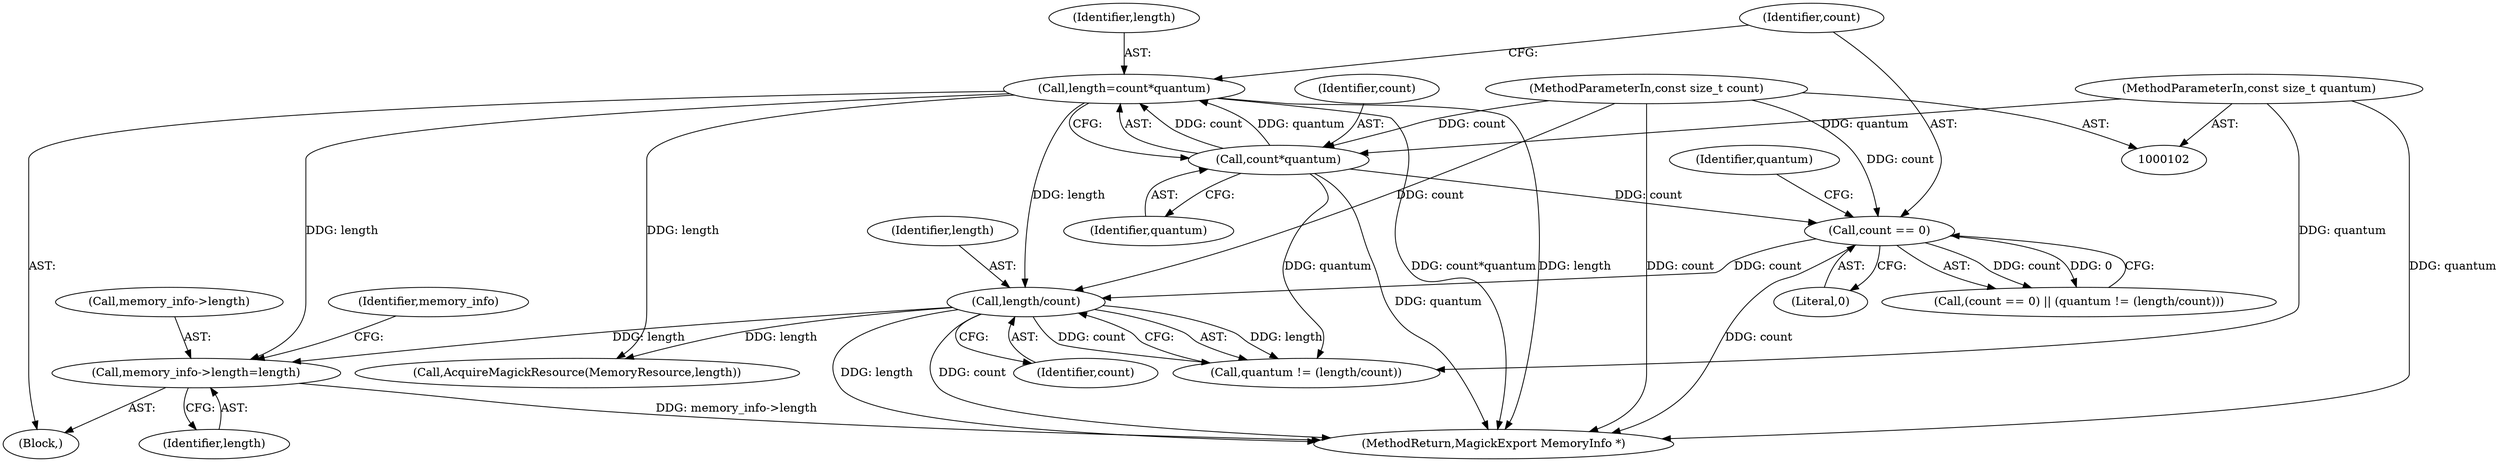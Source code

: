 digraph "0_ImageMagick_0f6fc2d5bf8f500820c3dbcf0d23ee14f2d9f734@pointer" {
"1000158" [label="(Call,memory_info->length=length)"];
"1000120" [label="(Call,length/count)"];
"1000108" [label="(Call,length=count*quantum)"];
"1000110" [label="(Call,count*quantum)"];
"1000103" [label="(MethodParameterIn,const size_t count)"];
"1000104" [label="(MethodParameterIn,const size_t quantum)"];
"1000115" [label="(Call,count == 0)"];
"1000118" [label="(Call,quantum != (length/count))"];
"1000170" [label="(Call,AcquireMagickResource(MemoryResource,length))"];
"1000111" [label="(Identifier,count)"];
"1000158" [label="(Call,memory_info->length=length)"];
"1000119" [label="(Identifier,quantum)"];
"1000165" [label="(Identifier,memory_info)"];
"1000114" [label="(Call,(count == 0) || (quantum != (length/count)))"];
"1000159" [label="(Call,memory_info->length)"];
"1000162" [label="(Identifier,length)"];
"1000105" [label="(Block,)"];
"1000120" [label="(Call,length/count)"];
"1000103" [label="(MethodParameterIn,const size_t count)"];
"1000122" [label="(Identifier,count)"];
"1000115" [label="(Call,count == 0)"];
"1000104" [label="(MethodParameterIn,const size_t quantum)"];
"1000117" [label="(Literal,0)"];
"1000110" [label="(Call,count*quantum)"];
"1000116" [label="(Identifier,count)"];
"1000109" [label="(Identifier,length)"];
"1000112" [label="(Identifier,quantum)"];
"1000338" [label="(MethodReturn,MagickExport MemoryInfo *)"];
"1000121" [label="(Identifier,length)"];
"1000108" [label="(Call,length=count*quantum)"];
"1000158" -> "1000105"  [label="AST: "];
"1000158" -> "1000162"  [label="CFG: "];
"1000159" -> "1000158"  [label="AST: "];
"1000162" -> "1000158"  [label="AST: "];
"1000165" -> "1000158"  [label="CFG: "];
"1000158" -> "1000338"  [label="DDG: memory_info->length"];
"1000120" -> "1000158"  [label="DDG: length"];
"1000108" -> "1000158"  [label="DDG: length"];
"1000120" -> "1000118"  [label="AST: "];
"1000120" -> "1000122"  [label="CFG: "];
"1000121" -> "1000120"  [label="AST: "];
"1000122" -> "1000120"  [label="AST: "];
"1000118" -> "1000120"  [label="CFG: "];
"1000120" -> "1000338"  [label="DDG: length"];
"1000120" -> "1000338"  [label="DDG: count"];
"1000120" -> "1000118"  [label="DDG: length"];
"1000120" -> "1000118"  [label="DDG: count"];
"1000108" -> "1000120"  [label="DDG: length"];
"1000115" -> "1000120"  [label="DDG: count"];
"1000103" -> "1000120"  [label="DDG: count"];
"1000120" -> "1000170"  [label="DDG: length"];
"1000108" -> "1000105"  [label="AST: "];
"1000108" -> "1000110"  [label="CFG: "];
"1000109" -> "1000108"  [label="AST: "];
"1000110" -> "1000108"  [label="AST: "];
"1000116" -> "1000108"  [label="CFG: "];
"1000108" -> "1000338"  [label="DDG: count*quantum"];
"1000108" -> "1000338"  [label="DDG: length"];
"1000110" -> "1000108"  [label="DDG: count"];
"1000110" -> "1000108"  [label="DDG: quantum"];
"1000108" -> "1000170"  [label="DDG: length"];
"1000110" -> "1000112"  [label="CFG: "];
"1000111" -> "1000110"  [label="AST: "];
"1000112" -> "1000110"  [label="AST: "];
"1000110" -> "1000338"  [label="DDG: quantum"];
"1000103" -> "1000110"  [label="DDG: count"];
"1000104" -> "1000110"  [label="DDG: quantum"];
"1000110" -> "1000115"  [label="DDG: count"];
"1000110" -> "1000118"  [label="DDG: quantum"];
"1000103" -> "1000102"  [label="AST: "];
"1000103" -> "1000338"  [label="DDG: count"];
"1000103" -> "1000115"  [label="DDG: count"];
"1000104" -> "1000102"  [label="AST: "];
"1000104" -> "1000338"  [label="DDG: quantum"];
"1000104" -> "1000118"  [label="DDG: quantum"];
"1000115" -> "1000114"  [label="AST: "];
"1000115" -> "1000117"  [label="CFG: "];
"1000116" -> "1000115"  [label="AST: "];
"1000117" -> "1000115"  [label="AST: "];
"1000119" -> "1000115"  [label="CFG: "];
"1000114" -> "1000115"  [label="CFG: "];
"1000115" -> "1000338"  [label="DDG: count"];
"1000115" -> "1000114"  [label="DDG: count"];
"1000115" -> "1000114"  [label="DDG: 0"];
}
